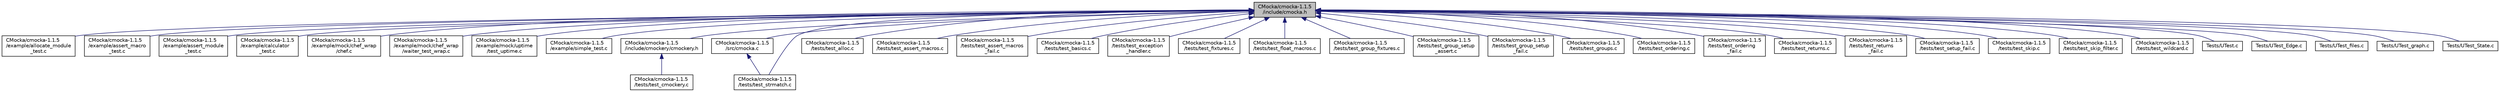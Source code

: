 digraph "CMocka/cmocka-1.1.5/include/cmocka.h"
{
 // LATEX_PDF_SIZE
  edge [fontname="Helvetica",fontsize="10",labelfontname="Helvetica",labelfontsize="10"];
  node [fontname="Helvetica",fontsize="10",shape=record];
  Node1 [label="CMocka/cmocka-1.1.5\l/include/cmocka.h",height=0.2,width=0.4,color="black", fillcolor="grey75", style="filled", fontcolor="black",tooltip=" "];
  Node1 -> Node2 [dir="back",color="midnightblue",fontsize="10",style="solid",fontname="Helvetica"];
  Node2 [label="CMocka/cmocka-1.1.5\l/example/allocate_module\l_test.c",height=0.2,width=0.4,color="black", fillcolor="white", style="filled",URL="$allocate__module__test_8c.html",tooltip=" "];
  Node1 -> Node3 [dir="back",color="midnightblue",fontsize="10",style="solid",fontname="Helvetica"];
  Node3 [label="CMocka/cmocka-1.1.5\l/example/assert_macro\l_test.c",height=0.2,width=0.4,color="black", fillcolor="white", style="filled",URL="$assert__macro__test_8c.html",tooltip=" "];
  Node1 -> Node4 [dir="back",color="midnightblue",fontsize="10",style="solid",fontname="Helvetica"];
  Node4 [label="CMocka/cmocka-1.1.5\l/example/assert_module\l_test.c",height=0.2,width=0.4,color="black", fillcolor="white", style="filled",URL="$assert__module__test_8c.html",tooltip=" "];
  Node1 -> Node5 [dir="back",color="midnightblue",fontsize="10",style="solid",fontname="Helvetica"];
  Node5 [label="CMocka/cmocka-1.1.5\l/example/calculator\l_test.c",height=0.2,width=0.4,color="black", fillcolor="white", style="filled",URL="$calculator__test_8c.html",tooltip=" "];
  Node1 -> Node6 [dir="back",color="midnightblue",fontsize="10",style="solid",fontname="Helvetica"];
  Node6 [label="CMocka/cmocka-1.1.5\l/example/mock/chef_wrap\l/chef.c",height=0.2,width=0.4,color="black", fillcolor="white", style="filled",URL="$chef_8c.html",tooltip=" "];
  Node1 -> Node7 [dir="back",color="midnightblue",fontsize="10",style="solid",fontname="Helvetica"];
  Node7 [label="CMocka/cmocka-1.1.5\l/example/mock/chef_wrap\l/waiter_test_wrap.c",height=0.2,width=0.4,color="black", fillcolor="white", style="filled",URL="$waiter__test__wrap_8c.html",tooltip=" "];
  Node1 -> Node8 [dir="back",color="midnightblue",fontsize="10",style="solid",fontname="Helvetica"];
  Node8 [label="CMocka/cmocka-1.1.5\l/example/mock/uptime\l/test_uptime.c",height=0.2,width=0.4,color="black", fillcolor="white", style="filled",URL="$test__uptime_8c.html",tooltip=" "];
  Node1 -> Node9 [dir="back",color="midnightblue",fontsize="10",style="solid",fontname="Helvetica"];
  Node9 [label="CMocka/cmocka-1.1.5\l/example/simple_test.c",height=0.2,width=0.4,color="black", fillcolor="white", style="filled",URL="$simple__test_8c.html",tooltip=" "];
  Node1 -> Node10 [dir="back",color="midnightblue",fontsize="10",style="solid",fontname="Helvetica"];
  Node10 [label="CMocka/cmocka-1.1.5\l/include/cmockery/cmockery.h",height=0.2,width=0.4,color="black", fillcolor="white", style="filled",URL="$cmockery_8h.html",tooltip=" "];
  Node10 -> Node11 [dir="back",color="midnightblue",fontsize="10",style="solid",fontname="Helvetica"];
  Node11 [label="CMocka/cmocka-1.1.5\l/tests/test_cmockery.c",height=0.2,width=0.4,color="black", fillcolor="white", style="filled",URL="$test__cmockery_8c.html",tooltip=" "];
  Node1 -> Node12 [dir="back",color="midnightblue",fontsize="10",style="solid",fontname="Helvetica"];
  Node12 [label="CMocka/cmocka-1.1.5\l/src/cmocka.c",height=0.2,width=0.4,color="black", fillcolor="white", style="filled",URL="$cmocka_8c.html",tooltip=" "];
  Node12 -> Node13 [dir="back",color="midnightblue",fontsize="10",style="solid",fontname="Helvetica"];
  Node13 [label="CMocka/cmocka-1.1.5\l/tests/test_strmatch.c",height=0.2,width=0.4,color="black", fillcolor="white", style="filled",URL="$test__strmatch_8c.html",tooltip=" "];
  Node1 -> Node14 [dir="back",color="midnightblue",fontsize="10",style="solid",fontname="Helvetica"];
  Node14 [label="CMocka/cmocka-1.1.5\l/tests/test_alloc.c",height=0.2,width=0.4,color="black", fillcolor="white", style="filled",URL="$test__alloc_8c.html",tooltip=" "];
  Node1 -> Node15 [dir="back",color="midnightblue",fontsize="10",style="solid",fontname="Helvetica"];
  Node15 [label="CMocka/cmocka-1.1.5\l/tests/test_assert_macros.c",height=0.2,width=0.4,color="black", fillcolor="white", style="filled",URL="$test__assert__macros_8c.html",tooltip=" "];
  Node1 -> Node16 [dir="back",color="midnightblue",fontsize="10",style="solid",fontname="Helvetica"];
  Node16 [label="CMocka/cmocka-1.1.5\l/tests/test_assert_macros\l_fail.c",height=0.2,width=0.4,color="black", fillcolor="white", style="filled",URL="$test__assert__macros__fail_8c.html",tooltip=" "];
  Node1 -> Node17 [dir="back",color="midnightblue",fontsize="10",style="solid",fontname="Helvetica"];
  Node17 [label="CMocka/cmocka-1.1.5\l/tests/test_basics.c",height=0.2,width=0.4,color="black", fillcolor="white", style="filled",URL="$test__basics_8c.html",tooltip=" "];
  Node1 -> Node18 [dir="back",color="midnightblue",fontsize="10",style="solid",fontname="Helvetica"];
  Node18 [label="CMocka/cmocka-1.1.5\l/tests/test_exception\l_handler.c",height=0.2,width=0.4,color="black", fillcolor="white", style="filled",URL="$test__exception__handler_8c.html",tooltip=" "];
  Node1 -> Node19 [dir="back",color="midnightblue",fontsize="10",style="solid",fontname="Helvetica"];
  Node19 [label="CMocka/cmocka-1.1.5\l/tests/test_fixtures.c",height=0.2,width=0.4,color="black", fillcolor="white", style="filled",URL="$test__fixtures_8c.html",tooltip=" "];
  Node1 -> Node20 [dir="back",color="midnightblue",fontsize="10",style="solid",fontname="Helvetica"];
  Node20 [label="CMocka/cmocka-1.1.5\l/tests/test_float_macros.c",height=0.2,width=0.4,color="black", fillcolor="white", style="filled",URL="$test__float__macros_8c.html",tooltip=" "];
  Node1 -> Node21 [dir="back",color="midnightblue",fontsize="10",style="solid",fontname="Helvetica"];
  Node21 [label="CMocka/cmocka-1.1.5\l/tests/test_group_fixtures.c",height=0.2,width=0.4,color="black", fillcolor="white", style="filled",URL="$test__group__fixtures_8c.html",tooltip=" "];
  Node1 -> Node22 [dir="back",color="midnightblue",fontsize="10",style="solid",fontname="Helvetica"];
  Node22 [label="CMocka/cmocka-1.1.5\l/tests/test_group_setup\l_assert.c",height=0.2,width=0.4,color="black", fillcolor="white", style="filled",URL="$test__group__setup__assert_8c.html",tooltip=" "];
  Node1 -> Node23 [dir="back",color="midnightblue",fontsize="10",style="solid",fontname="Helvetica"];
  Node23 [label="CMocka/cmocka-1.1.5\l/tests/test_group_setup\l_fail.c",height=0.2,width=0.4,color="black", fillcolor="white", style="filled",URL="$test__group__setup__fail_8c.html",tooltip=" "];
  Node1 -> Node24 [dir="back",color="midnightblue",fontsize="10",style="solid",fontname="Helvetica"];
  Node24 [label="CMocka/cmocka-1.1.5\l/tests/test_groups.c",height=0.2,width=0.4,color="black", fillcolor="white", style="filled",URL="$test__groups_8c.html",tooltip=" "];
  Node1 -> Node25 [dir="back",color="midnightblue",fontsize="10",style="solid",fontname="Helvetica"];
  Node25 [label="CMocka/cmocka-1.1.5\l/tests/test_ordering.c",height=0.2,width=0.4,color="black", fillcolor="white", style="filled",URL="$test__ordering_8c.html",tooltip=" "];
  Node1 -> Node26 [dir="back",color="midnightblue",fontsize="10",style="solid",fontname="Helvetica"];
  Node26 [label="CMocka/cmocka-1.1.5\l/tests/test_ordering\l_fail.c",height=0.2,width=0.4,color="black", fillcolor="white", style="filled",URL="$test__ordering__fail_8c.html",tooltip=" "];
  Node1 -> Node27 [dir="back",color="midnightblue",fontsize="10",style="solid",fontname="Helvetica"];
  Node27 [label="CMocka/cmocka-1.1.5\l/tests/test_returns.c",height=0.2,width=0.4,color="black", fillcolor="white", style="filled",URL="$test__returns_8c.html",tooltip=" "];
  Node1 -> Node28 [dir="back",color="midnightblue",fontsize="10",style="solid",fontname="Helvetica"];
  Node28 [label="CMocka/cmocka-1.1.5\l/tests/test_returns\l_fail.c",height=0.2,width=0.4,color="black", fillcolor="white", style="filled",URL="$test__returns__fail_8c.html",tooltip=" "];
  Node1 -> Node29 [dir="back",color="midnightblue",fontsize="10",style="solid",fontname="Helvetica"];
  Node29 [label="CMocka/cmocka-1.1.5\l/tests/test_setup_fail.c",height=0.2,width=0.4,color="black", fillcolor="white", style="filled",URL="$test__setup__fail_8c.html",tooltip=" "];
  Node1 -> Node30 [dir="back",color="midnightblue",fontsize="10",style="solid",fontname="Helvetica"];
  Node30 [label="CMocka/cmocka-1.1.5\l/tests/test_skip.c",height=0.2,width=0.4,color="black", fillcolor="white", style="filled",URL="$test__skip_8c.html",tooltip=" "];
  Node1 -> Node31 [dir="back",color="midnightblue",fontsize="10",style="solid",fontname="Helvetica"];
  Node31 [label="CMocka/cmocka-1.1.5\l/tests/test_skip_filter.c",height=0.2,width=0.4,color="black", fillcolor="white", style="filled",URL="$test__skip__filter_8c.html",tooltip=" "];
  Node1 -> Node13 [dir="back",color="midnightblue",fontsize="10",style="solid",fontname="Helvetica"];
  Node1 -> Node32 [dir="back",color="midnightblue",fontsize="10",style="solid",fontname="Helvetica"];
  Node32 [label="CMocka/cmocka-1.1.5\l/tests/test_wildcard.c",height=0.2,width=0.4,color="black", fillcolor="white", style="filled",URL="$test__wildcard_8c.html",tooltip=" "];
  Node1 -> Node33 [dir="back",color="midnightblue",fontsize="10",style="solid",fontname="Helvetica"];
  Node33 [label="Tests/UTest.c",height=0.2,width=0.4,color="black", fillcolor="white", style="filled",URL="$_u_test_8c.html",tooltip=" "];
  Node1 -> Node34 [dir="back",color="midnightblue",fontsize="10",style="solid",fontname="Helvetica"];
  Node34 [label="Tests/UTest_Edge.c",height=0.2,width=0.4,color="black", fillcolor="white", style="filled",URL="$_u_test___edge_8c.html",tooltip=" "];
  Node1 -> Node35 [dir="back",color="midnightblue",fontsize="10",style="solid",fontname="Helvetica"];
  Node35 [label="Tests/UTest_files.c",height=0.2,width=0.4,color="black", fillcolor="white", style="filled",URL="$_u_test__files_8c.html",tooltip=" "];
  Node1 -> Node36 [dir="back",color="midnightblue",fontsize="10",style="solid",fontname="Helvetica"];
  Node36 [label="Tests/UTest_graph.c",height=0.2,width=0.4,color="black", fillcolor="white", style="filled",URL="$_u_test__graph_8c.html",tooltip=" "];
  Node1 -> Node37 [dir="back",color="midnightblue",fontsize="10",style="solid",fontname="Helvetica"];
  Node37 [label="Tests/UTest_State.c",height=0.2,width=0.4,color="black", fillcolor="white", style="filled",URL="$_u_test___state_8c.html",tooltip=" "];
}
